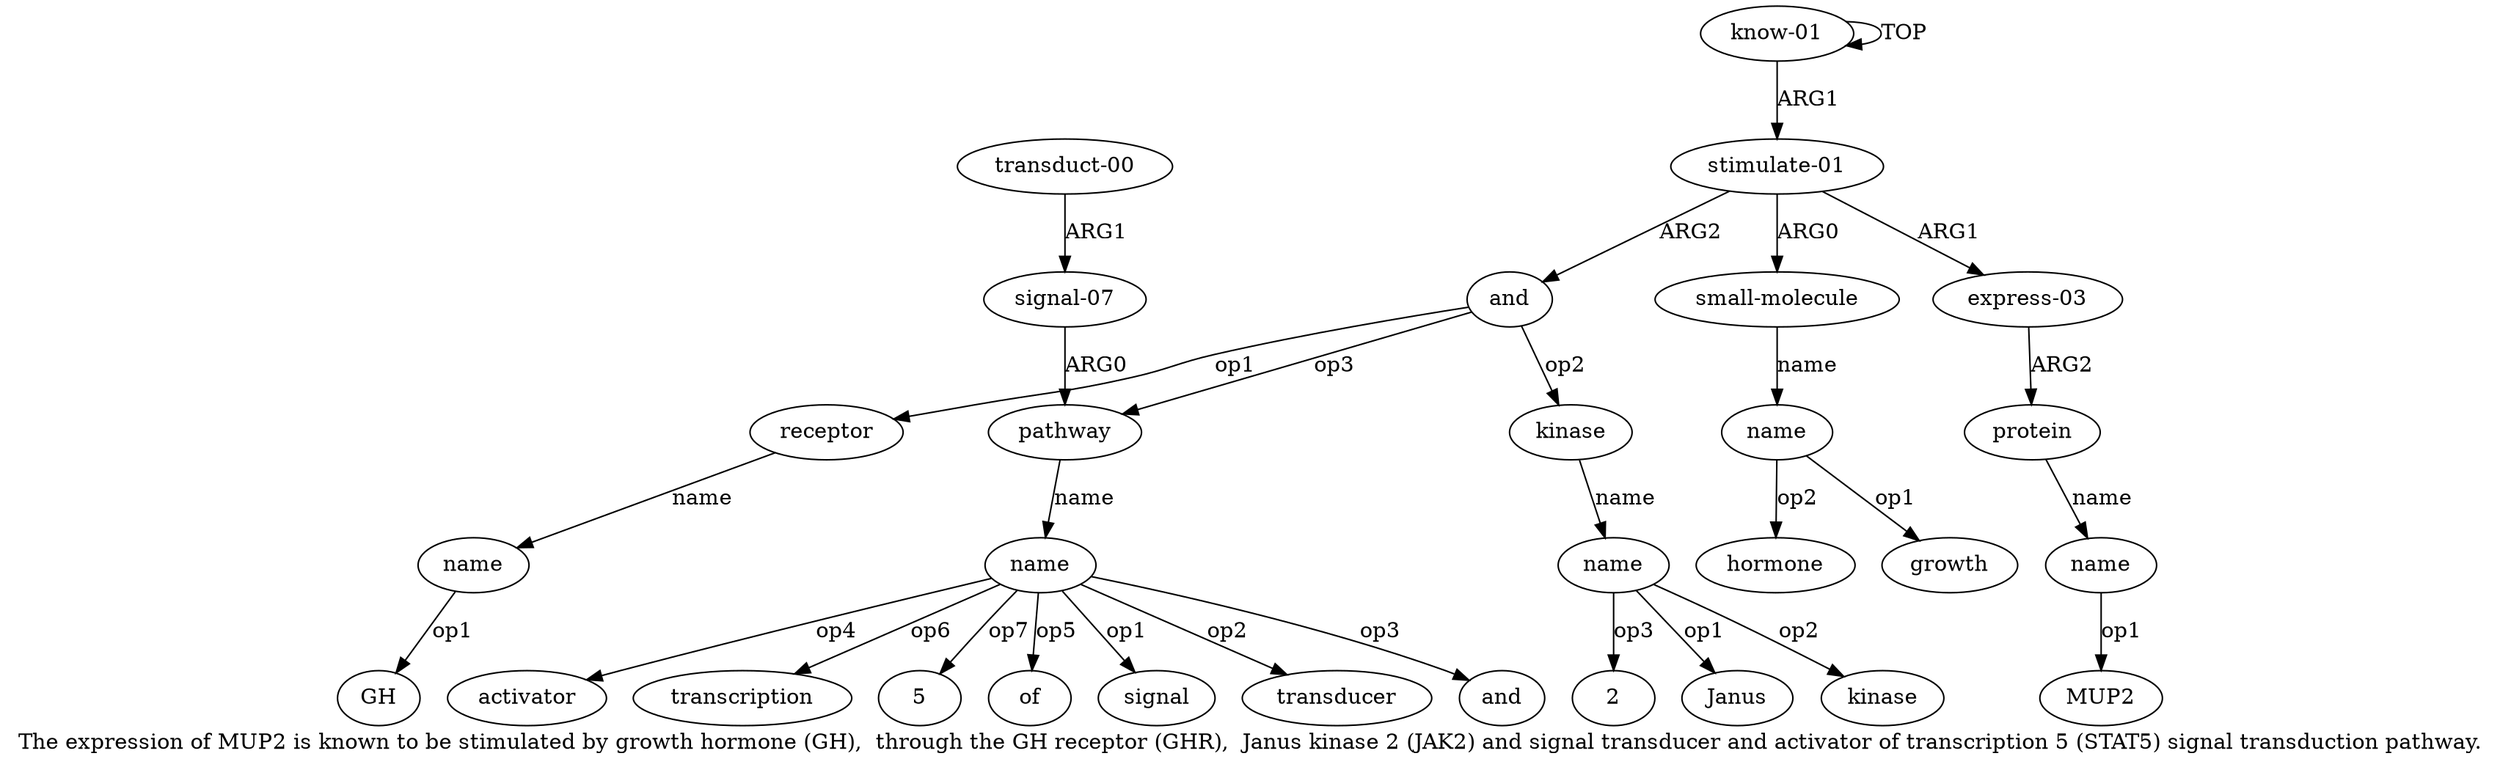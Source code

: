 digraph  {
	graph [label="The expression of MUP2 is known to be stimulated by growth hormone (GH),  through the GH receptor (GHR),  Janus kinase 2 (JAK2) \
and signal transducer and activator of transcription 5 (STAT5) signal transduction pathway."];
	node [label="\N"];
	"a11 Janus"	 [color=black,
		gold_ind=-1,
		gold_label=Janus,
		label=Janus,
		test_ind=-1,
		test_label=Janus];
	"a13 of"	 [color=black,
		gold_ind=-1,
		gold_label=of,
		label=of,
		test_ind=-1,
		test_label=of];
	"a6 MUP2"	 [color=black,
		gold_ind=-1,
		gold_label=MUP2,
		label=MUP2,
		test_ind=-1,
		test_label=MUP2];
	"a13 signal"	 [color=black,
		gold_ind=-1,
		gold_label=signal,
		label=signal,
		test_ind=-1,
		test_label=signal];
	"a13 transducer"	 [color=black,
		gold_ind=-1,
		gold_label=transducer,
		label=transducer,
		test_ind=-1,
		test_label=transducer];
	"a3 hormone"	 [color=black,
		gold_ind=-1,
		gold_label=hormone,
		label=hormone,
		test_ind=-1,
		test_label=hormone];
	"a11 kinase"	 [color=black,
		gold_ind=-1,
		gold_label=kinase,
		label=kinase,
		test_ind=-1,
		test_label=kinase];
	a15	 [color=black,
		gold_ind=15,
		gold_label="transduct-00",
		label="transduct-00",
		test_ind=15,
		test_label="transduct-00"];
	a14	 [color=black,
		gold_ind=14,
		gold_label="signal-07",
		label="signal-07",
		test_ind=14,
		test_label="signal-07"];
	a15 -> a14 [key=0,
	color=black,
	gold_label=ARG1,
	label=ARG1,
	test_label=ARG1];
a12 [color=black,
	gold_ind=12,
	gold_label=pathway,
	label=pathway,
	test_ind=12,
	test_label=pathway];
a14 -> a12 [key=0,
color=black,
gold_label=ARG0,
label=ARG0,
test_label=ARG0];
a11 [color=black,
gold_ind=11,
gold_label=name,
label=name,
test_ind=11,
test_label=name];
a11 -> "a11 Janus" [key=0,
color=black,
gold_label=op1,
label=op1,
test_label=op1];
a11 -> "a11 kinase" [key=0,
color=black,
gold_label=op2,
label=op2,
test_label=op2];
"a11 2" [color=black,
gold_ind=-1,
gold_label=2,
label=2,
test_ind=-1,
test_label=2];
a11 -> "a11 2" [key=0,
color=black,
gold_label=op3,
label=op3,
test_label=op3];
a10 [color=black,
gold_ind=10,
gold_label=kinase,
label=kinase,
test_ind=10,
test_label=kinase];
a10 -> a11 [key=0,
color=black,
gold_label=name,
label=name,
test_label=name];
a13 [color=black,
gold_ind=13,
gold_label=name,
label=name,
test_ind=13,
test_label=name];
a13 -> "a13 of" [key=0,
color=black,
gold_label=op5,
label=op5,
test_label=op5];
a13 -> "a13 signal" [key=0,
color=black,
gold_label=op1,
label=op1,
test_label=op1];
a13 -> "a13 transducer" [key=0,
color=black,
gold_label=op2,
label=op2,
test_label=op2];
"a13 and" [color=black,
gold_ind=-1,
gold_label=and,
label=and,
test_ind=-1,
test_label=and];
a13 -> "a13 and" [key=0,
color=black,
gold_label=op3,
label=op3,
test_label=op3];
"a13 activator" [color=black,
gold_ind=-1,
gold_label=activator,
label=activator,
test_ind=-1,
test_label=activator];
a13 -> "a13 activator" [key=0,
color=black,
gold_label=op4,
label=op4,
test_label=op4];
"a13 transcription" [color=black,
gold_ind=-1,
gold_label=transcription,
label=transcription,
test_ind=-1,
test_label=transcription];
a13 -> "a13 transcription" [key=0,
color=black,
gold_label=op6,
label=op6,
test_label=op6];
"a13 5" [color=black,
gold_ind=-1,
gold_label=5,
label=5,
test_ind=-1,
test_label=5];
a13 -> "a13 5" [key=0,
color=black,
gold_label=op7,
label=op7,
test_label=op7];
a12 -> a13 [key=0,
color=black,
gold_label=name,
label=name,
test_label=name];
"a3 growth" [color=black,
gold_ind=-1,
gold_label=growth,
label=growth,
test_ind=-1,
test_label=growth];
a1 [color=black,
gold_ind=1,
gold_label="stimulate-01",
label="stimulate-01",
test_ind=1,
test_label="stimulate-01"];
a2 [color=black,
gold_ind=2,
gold_label="small-molecule",
label="small-molecule",
test_ind=2,
test_label="small-molecule"];
a1 -> a2 [key=0,
color=black,
gold_label=ARG0,
label=ARG0,
test_label=ARG0];
a4 [color=black,
gold_ind=4,
gold_label="express-03",
label="express-03",
test_ind=4,
test_label="express-03"];
a1 -> a4 [key=0,
color=black,
gold_label=ARG1,
label=ARG1,
test_label=ARG1];
a7 [color=black,
gold_ind=7,
gold_label=and,
label=and,
test_ind=7,
test_label=and];
a1 -> a7 [key=0,
color=black,
gold_label=ARG2,
label=ARG2,
test_label=ARG2];
a0 [color=black,
gold_ind=0,
gold_label="know-01",
label="know-01",
test_ind=0,
test_label="know-01"];
a0 -> a1 [key=0,
color=black,
gold_label=ARG1,
label=ARG1,
test_label=ARG1];
a0 -> a0 [key=0,
color=black,
gold_label=TOP,
label=TOP,
test_label=TOP];
a3 [color=black,
gold_ind=3,
gold_label=name,
label=name,
test_ind=3,
test_label=name];
a3 -> "a3 hormone" [key=0,
color=black,
gold_label=op2,
label=op2,
test_label=op2];
a3 -> "a3 growth" [key=0,
color=black,
gold_label=op1,
label=op1,
test_label=op1];
a2 -> a3 [key=0,
color=black,
gold_label=name,
label=name,
test_label=name];
a5 [color=black,
gold_ind=5,
gold_label=protein,
label=protein,
test_ind=5,
test_label=protein];
a6 [color=black,
gold_ind=6,
gold_label=name,
label=name,
test_ind=6,
test_label=name];
a5 -> a6 [key=0,
color=black,
gold_label=name,
label=name,
test_label=name];
a4 -> a5 [key=0,
color=black,
gold_label=ARG2,
label=ARG2,
test_label=ARG2];
a7 -> a10 [key=0,
color=black,
gold_label=op2,
label=op2,
test_label=op2];
a7 -> a12 [key=0,
color=black,
gold_label=op3,
label=op3,
test_label=op3];
a8 [color=black,
gold_ind=8,
gold_label=receptor,
label=receptor,
test_ind=8,
test_label=receptor];
a7 -> a8 [key=0,
color=black,
gold_label=op1,
label=op1,
test_label=op1];
a6 -> "a6 MUP2" [key=0,
color=black,
gold_label=op1,
label=op1,
test_label=op1];
a9 [color=black,
gold_ind=9,
gold_label=name,
label=name,
test_ind=9,
test_label=name];
"a9 GH" [color=black,
gold_ind=-1,
gold_label=GH,
label=GH,
test_ind=-1,
test_label=GH];
a9 -> "a9 GH" [key=0,
color=black,
gold_label=op1,
label=op1,
test_label=op1];
a8 -> a9 [key=0,
color=black,
gold_label=name,
label=name,
test_label=name];
}
